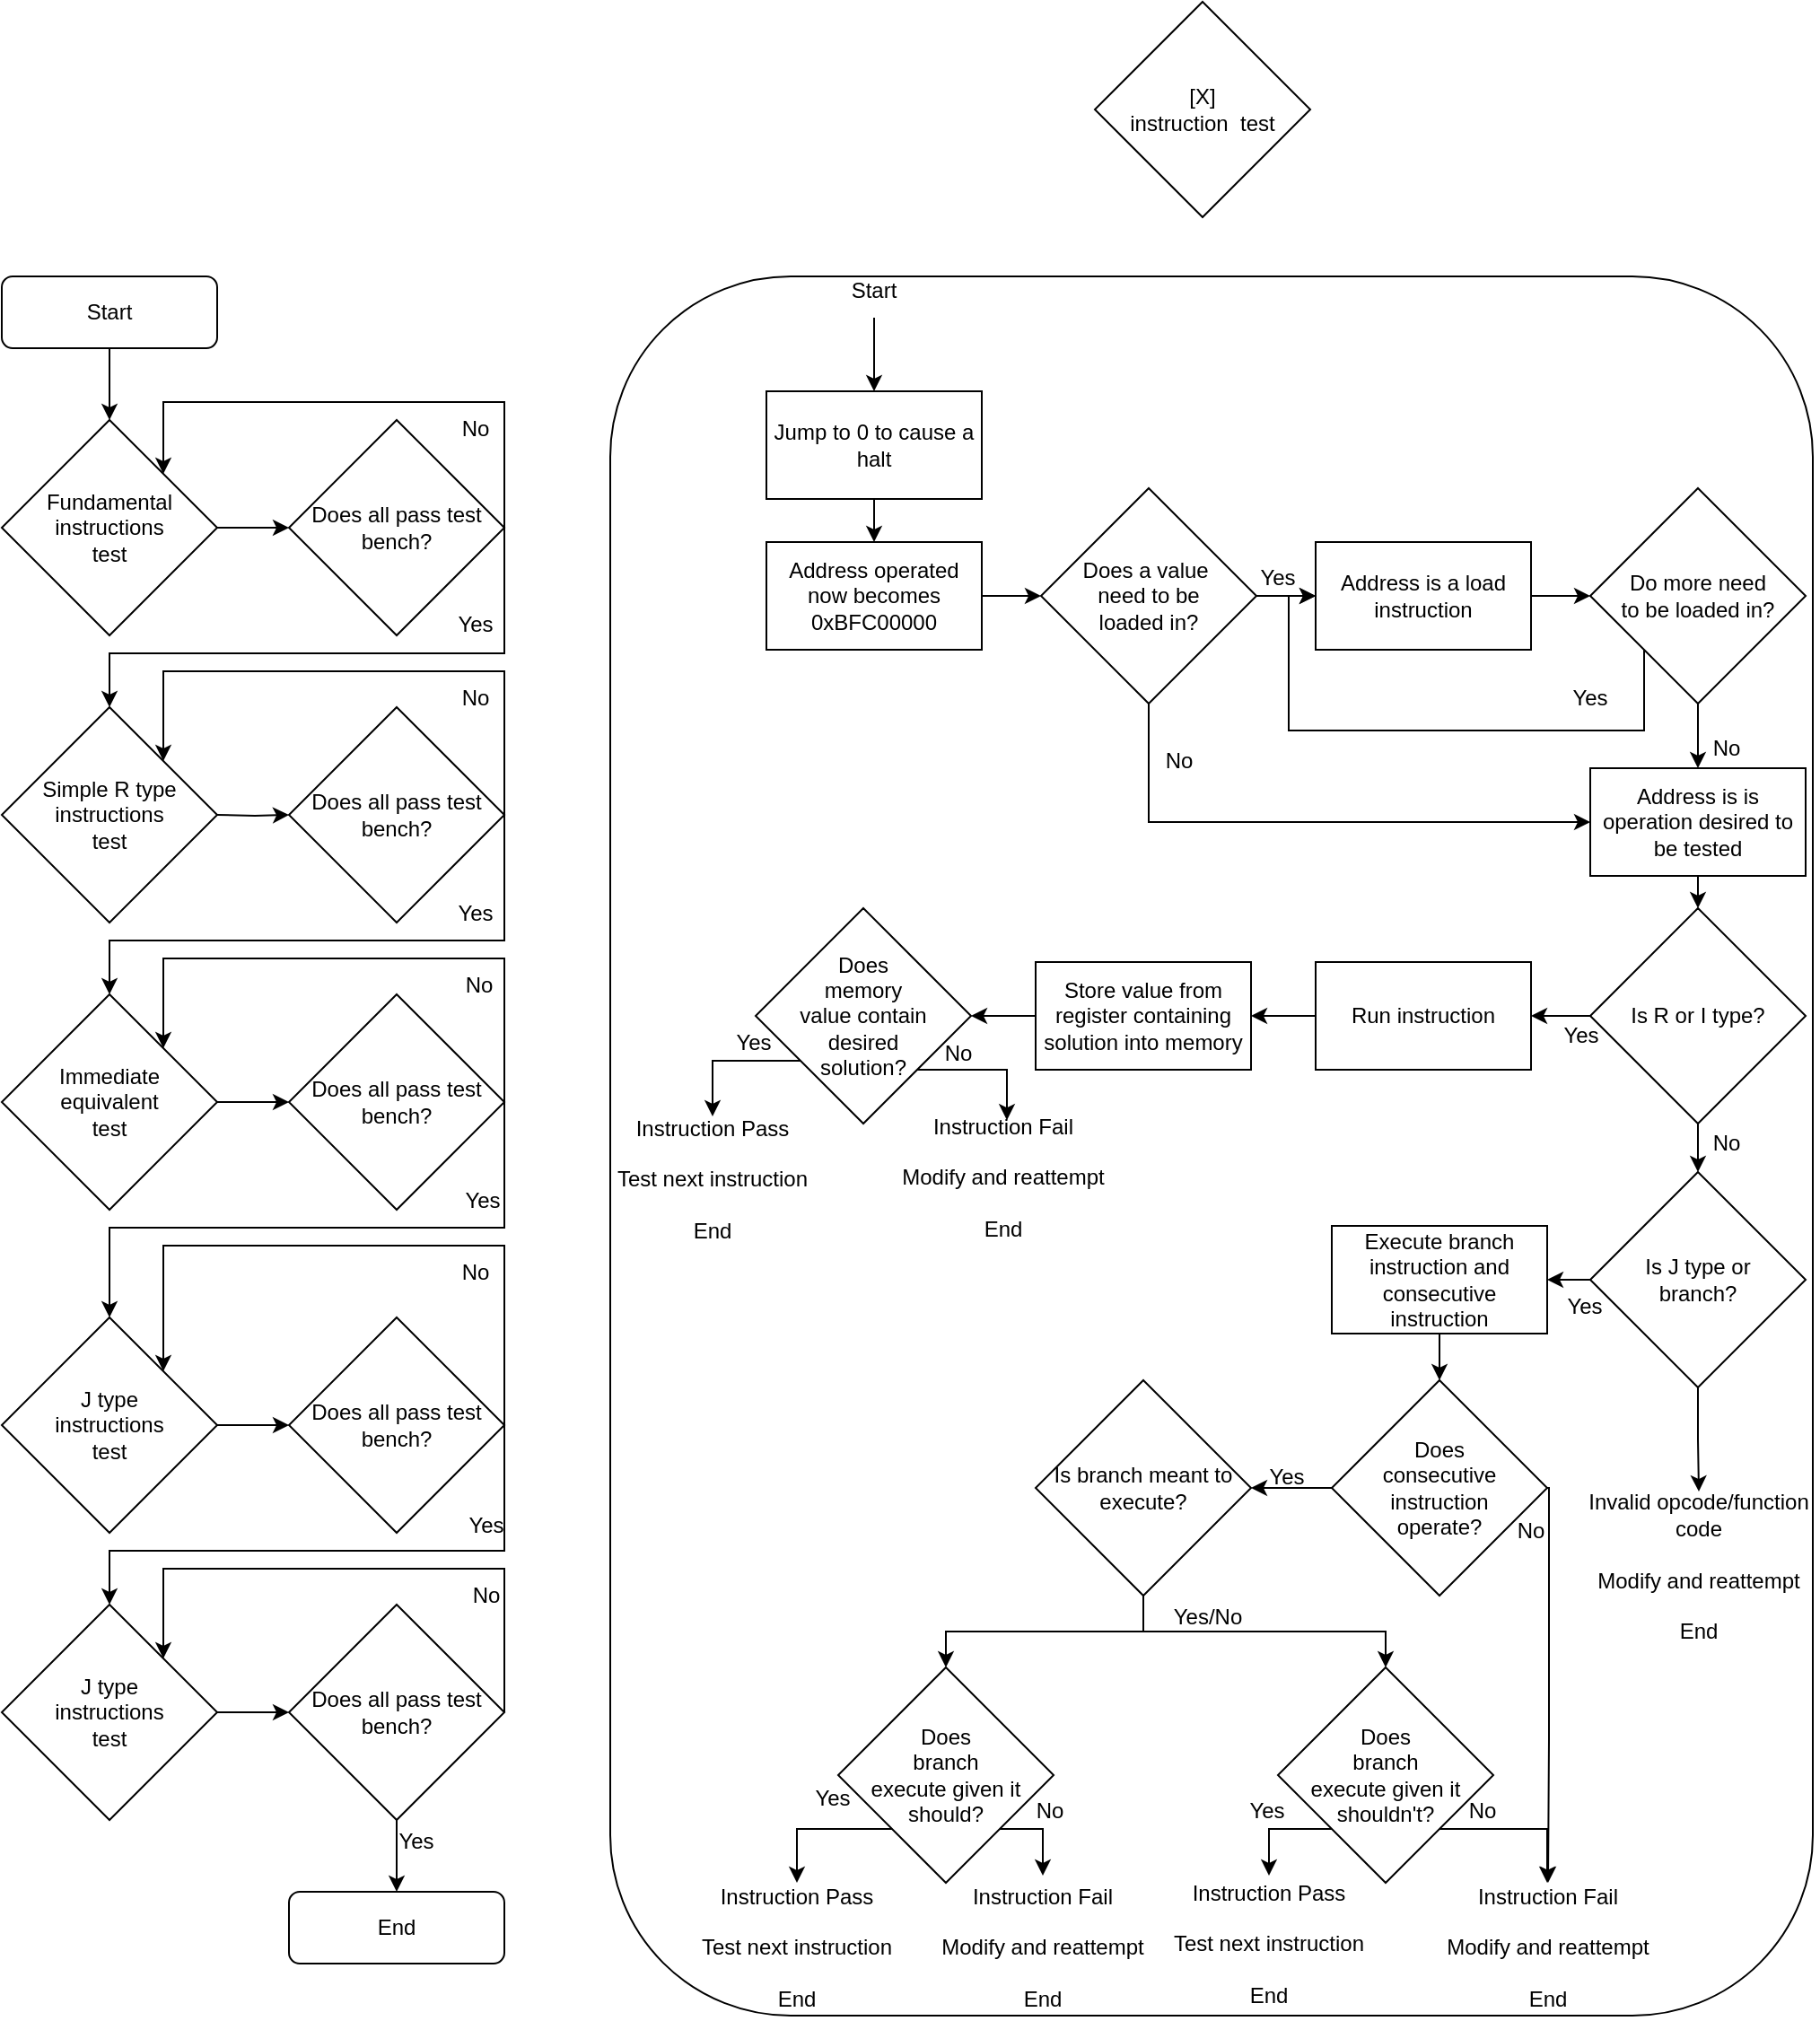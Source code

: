 <mxfile version="15.9.6" type="device"><diagram id="kOr-rTaWabjyM78KSqsG" name="Page-1"><mxGraphModel dx="1581" dy="891" grid="0" gridSize="10" guides="1" tooltips="1" connect="1" arrows="1" fold="1" page="0" pageScale="1" pageWidth="827" pageHeight="1169" math="0" shadow="0"><root><mxCell id="0"/><mxCell id="1" parent="0"/><mxCell id="dvGbIvnByZWig1gwzHIh-13" style="edgeStyle=orthogonalEdgeStyle;rounded=0;orthogonalLoop=1;jettySize=auto;html=1;exitX=0.5;exitY=1;exitDx=0;exitDy=0;entryX=0.5;entryY=0;entryDx=0;entryDy=0;" parent="1" source="dvGbIvnByZWig1gwzHIh-1" target="dvGbIvnByZWig1gwzHIh-2" edge="1"><mxGeometry relative="1" as="geometry"/></mxCell><mxCell id="dvGbIvnByZWig1gwzHIh-1" value="Start" style="rounded=1;whiteSpace=wrap;html=1;" parent="1" vertex="1"><mxGeometry x="126" y="162" width="120" height="40" as="geometry"/></mxCell><mxCell id="dvGbIvnByZWig1gwzHIh-24" style="edgeStyle=orthogonalEdgeStyle;rounded=0;orthogonalLoop=1;jettySize=auto;html=1;exitX=1;exitY=0.5;exitDx=0;exitDy=0;entryX=0;entryY=0.5;entryDx=0;entryDy=0;" parent="1" source="dvGbIvnByZWig1gwzHIh-2" target="dvGbIvnByZWig1gwzHIh-23" edge="1"><mxGeometry relative="1" as="geometry"/></mxCell><mxCell id="dvGbIvnByZWig1gwzHIh-2" value="Fundamental instructions&lt;br&gt;test" style="rhombus;whiteSpace=wrap;html=1;" parent="1" vertex="1"><mxGeometry x="126" y="242" width="120" height="120" as="geometry"/></mxCell><mxCell id="dvGbIvnByZWig1gwzHIh-4" value="Simple R type instructions&lt;br&gt;test" style="rhombus;whiteSpace=wrap;html=1;" parent="1" vertex="1"><mxGeometry x="126" y="402" width="120" height="120" as="geometry"/></mxCell><mxCell id="dvGbIvnByZWig1gwzHIh-15" value="End" style="rounded=1;whiteSpace=wrap;html=1;" parent="1" vertex="1"><mxGeometry x="286" y="1062" width="120" height="40" as="geometry"/></mxCell><mxCell id="dvGbIvnByZWig1gwzHIh-17" style="edgeStyle=orthogonalEdgeStyle;rounded=0;orthogonalLoop=1;jettySize=auto;html=1;exitX=1;exitY=0.5;exitDx=0;exitDy=0;entryX=0;entryY=0.5;entryDx=0;entryDy=0;" parent="1" target="dvGbIvnByZWig1gwzHIh-19" edge="1"><mxGeometry relative="1" as="geometry"><mxPoint x="246" y="462" as="sourcePoint"/></mxGeometry></mxCell><mxCell id="dvGbIvnByZWig1gwzHIh-18" style="edgeStyle=orthogonalEdgeStyle;rounded=0;orthogonalLoop=1;jettySize=auto;html=1;exitX=1;exitY=0.5;exitDx=0;exitDy=0;entryX=0.5;entryY=0;entryDx=0;entryDy=0;" parent="1" source="dvGbIvnByZWig1gwzHIh-19" target="dvGbIvnByZWig1gwzHIh-21" edge="1"><mxGeometry relative="1" as="geometry"><Array as="points"><mxPoint x="406" y="532"/><mxPoint x="186" y="532"/></Array></mxGeometry></mxCell><mxCell id="dvGbIvnByZWig1gwzHIh-37" style="edgeStyle=orthogonalEdgeStyle;rounded=0;orthogonalLoop=1;jettySize=auto;html=1;exitX=1;exitY=0.5;exitDx=0;exitDy=0;entryX=1;entryY=0;entryDx=0;entryDy=0;" parent="1" source="dvGbIvnByZWig1gwzHIh-19" target="dvGbIvnByZWig1gwzHIh-4" edge="1"><mxGeometry relative="1" as="geometry"><Array as="points"><mxPoint x="406" y="382"/><mxPoint x="216" y="382"/></Array></mxGeometry></mxCell><mxCell id="dvGbIvnByZWig1gwzHIh-19" value="Does all pass test bench?" style="rhombus;whiteSpace=wrap;html=1;" parent="1" vertex="1"><mxGeometry x="286" y="402" width="120" height="120" as="geometry"/></mxCell><mxCell id="dvGbIvnByZWig1gwzHIh-20" style="edgeStyle=orthogonalEdgeStyle;rounded=0;orthogonalLoop=1;jettySize=auto;html=1;exitX=1;exitY=0.5;exitDx=0;exitDy=0;entryX=0;entryY=0.5;entryDx=0;entryDy=0;" parent="1" source="dvGbIvnByZWig1gwzHIh-21" target="dvGbIvnByZWig1gwzHIh-22" edge="1"><mxGeometry relative="1" as="geometry"/></mxCell><mxCell id="dvGbIvnByZWig1gwzHIh-21" value="Immediate&lt;br&gt;equivalent&lt;br&gt;test" style="rhombus;whiteSpace=wrap;html=1;" parent="1" vertex="1"><mxGeometry x="126" y="562" width="120" height="120" as="geometry"/></mxCell><mxCell id="dvGbIvnByZWig1gwzHIh-39" style="edgeStyle=orthogonalEdgeStyle;rounded=0;orthogonalLoop=1;jettySize=auto;html=1;exitX=1;exitY=0.5;exitDx=0;exitDy=0;entryX=1;entryY=0;entryDx=0;entryDy=0;" parent="1" source="dvGbIvnByZWig1gwzHIh-22" target="dvGbIvnByZWig1gwzHIh-21" edge="1"><mxGeometry relative="1" as="geometry"><Array as="points"><mxPoint x="406" y="542"/><mxPoint x="216" y="542"/></Array></mxGeometry></mxCell><mxCell id="dvGbIvnByZWig1gwzHIh-42" style="edgeStyle=orthogonalEdgeStyle;rounded=0;orthogonalLoop=1;jettySize=auto;html=1;exitX=1;exitY=0.5;exitDx=0;exitDy=0;entryX=0.5;entryY=0;entryDx=0;entryDy=0;" parent="1" source="dvGbIvnByZWig1gwzHIh-22" target="dvGbIvnByZWig1gwzHIh-27" edge="1"><mxGeometry relative="1" as="geometry"><Array as="points"><mxPoint x="406" y="692"/><mxPoint x="186" y="692"/></Array></mxGeometry></mxCell><mxCell id="dvGbIvnByZWig1gwzHIh-22" value="Does all pass test bench?" style="rhombus;whiteSpace=wrap;html=1;" parent="1" vertex="1"><mxGeometry x="286" y="562" width="120" height="120" as="geometry"/></mxCell><mxCell id="dvGbIvnByZWig1gwzHIh-35" style="edgeStyle=orthogonalEdgeStyle;rounded=0;orthogonalLoop=1;jettySize=auto;html=1;exitX=1;exitY=0.5;exitDx=0;exitDy=0;entryX=1;entryY=0;entryDx=0;entryDy=0;" parent="1" source="dvGbIvnByZWig1gwzHIh-23" target="dvGbIvnByZWig1gwzHIh-2" edge="1"><mxGeometry relative="1" as="geometry"><Array as="points"><mxPoint x="406" y="232"/><mxPoint x="216" y="232"/></Array></mxGeometry></mxCell><mxCell id="dvGbIvnByZWig1gwzHIh-36" style="edgeStyle=orthogonalEdgeStyle;rounded=0;orthogonalLoop=1;jettySize=auto;html=1;exitX=1;exitY=0.5;exitDx=0;exitDy=0;entryX=0.5;entryY=0;entryDx=0;entryDy=0;" parent="1" source="dvGbIvnByZWig1gwzHIh-23" target="dvGbIvnByZWig1gwzHIh-4" edge="1"><mxGeometry relative="1" as="geometry"><Array as="points"><mxPoint x="406" y="372"/><mxPoint x="186" y="372"/></Array></mxGeometry></mxCell><mxCell id="dvGbIvnByZWig1gwzHIh-23" value="Does all pass test bench?" style="rhombus;whiteSpace=wrap;html=1;" parent="1" vertex="1"><mxGeometry x="286" y="242" width="120" height="120" as="geometry"/></mxCell><mxCell id="dvGbIvnByZWig1gwzHIh-31" style="edgeStyle=orthogonalEdgeStyle;rounded=0;orthogonalLoop=1;jettySize=auto;html=1;exitX=1;exitY=0.5;exitDx=0;exitDy=0;entryX=0;entryY=0.5;entryDx=0;entryDy=0;" parent="1" source="dvGbIvnByZWig1gwzHIh-27" target="dvGbIvnByZWig1gwzHIh-29" edge="1"><mxGeometry relative="1" as="geometry"/></mxCell><mxCell id="dvGbIvnByZWig1gwzHIh-27" value="J type &lt;br&gt;instructions&lt;br&gt;test" style="rhombus;whiteSpace=wrap;html=1;" parent="1" vertex="1"><mxGeometry x="126" y="742" width="120" height="120" as="geometry"/></mxCell><mxCell id="dvGbIvnByZWig1gwzHIh-32" style="edgeStyle=orthogonalEdgeStyle;rounded=0;orthogonalLoop=1;jettySize=auto;html=1;exitX=1;exitY=0.5;exitDx=0;exitDy=0;entryX=0;entryY=0.5;entryDx=0;entryDy=0;" parent="1" source="dvGbIvnByZWig1gwzHIh-28" target="dvGbIvnByZWig1gwzHIh-30" edge="1"><mxGeometry relative="1" as="geometry"/></mxCell><mxCell id="dvGbIvnByZWig1gwzHIh-28" value="J type &lt;br&gt;instructions&lt;br&gt;test" style="rhombus;whiteSpace=wrap;html=1;" parent="1" vertex="1"><mxGeometry x="126" y="902" width="120" height="120" as="geometry"/></mxCell><mxCell id="dvGbIvnByZWig1gwzHIh-40" style="edgeStyle=orthogonalEdgeStyle;rounded=0;orthogonalLoop=1;jettySize=auto;html=1;exitX=1;exitY=0.5;exitDx=0;exitDy=0;entryX=1;entryY=0;entryDx=0;entryDy=0;" parent="1" source="dvGbIvnByZWig1gwzHIh-29" target="dvGbIvnByZWig1gwzHIh-27" edge="1"><mxGeometry relative="1" as="geometry"><Array as="points"><mxPoint x="406" y="702"/><mxPoint x="216" y="702"/></Array></mxGeometry></mxCell><mxCell id="dvGbIvnByZWig1gwzHIh-41" style="edgeStyle=orthogonalEdgeStyle;rounded=0;orthogonalLoop=1;jettySize=auto;html=1;exitX=1;exitY=0.5;exitDx=0;exitDy=0;entryX=0.5;entryY=0;entryDx=0;entryDy=0;" parent="1" source="dvGbIvnByZWig1gwzHIh-29" target="dvGbIvnByZWig1gwzHIh-28" edge="1"><mxGeometry relative="1" as="geometry"><Array as="points"><mxPoint x="406" y="872"/><mxPoint x="186" y="872"/></Array></mxGeometry></mxCell><mxCell id="dvGbIvnByZWig1gwzHIh-29" value="Does all pass test bench?" style="rhombus;whiteSpace=wrap;html=1;" parent="1" vertex="1"><mxGeometry x="286" y="742" width="120" height="120" as="geometry"/></mxCell><mxCell id="dvGbIvnByZWig1gwzHIh-43" style="edgeStyle=orthogonalEdgeStyle;rounded=0;orthogonalLoop=1;jettySize=auto;html=1;exitX=0.5;exitY=1;exitDx=0;exitDy=0;entryX=0.5;entryY=0;entryDx=0;entryDy=0;" parent="1" source="dvGbIvnByZWig1gwzHIh-30" target="dvGbIvnByZWig1gwzHIh-15" edge="1"><mxGeometry relative="1" as="geometry"/></mxCell><mxCell id="dvGbIvnByZWig1gwzHIh-44" style="edgeStyle=orthogonalEdgeStyle;rounded=0;orthogonalLoop=1;jettySize=auto;html=1;exitX=1;exitY=0.5;exitDx=0;exitDy=0;entryX=1;entryY=0;entryDx=0;entryDy=0;" parent="1" source="dvGbIvnByZWig1gwzHIh-30" target="dvGbIvnByZWig1gwzHIh-28" edge="1"><mxGeometry relative="1" as="geometry"><Array as="points"><mxPoint x="406" y="882"/><mxPoint x="216" y="882"/></Array></mxGeometry></mxCell><mxCell id="dvGbIvnByZWig1gwzHIh-30" value="Does all pass test bench?" style="rhombus;whiteSpace=wrap;html=1;" parent="1" vertex="1"><mxGeometry x="286" y="902" width="120" height="120" as="geometry"/></mxCell><mxCell id="pRKVX0xKhQScSEm0LFNY-3" value="Yes" style="text;html=1;strokeColor=none;fillColor=none;align=center;verticalAlign=middle;whiteSpace=wrap;rounded=0;" vertex="1" parent="1"><mxGeometry x="360" y="341" width="60" height="30" as="geometry"/></mxCell><mxCell id="pRKVX0xKhQScSEm0LFNY-4" value="Yes" style="text;html=1;strokeColor=none;fillColor=none;align=center;verticalAlign=middle;whiteSpace=wrap;rounded=0;" vertex="1" parent="1"><mxGeometry x="360" y="502" width="60" height="30" as="geometry"/></mxCell><mxCell id="pRKVX0xKhQScSEm0LFNY-5" value="Yes" style="text;html=1;strokeColor=none;fillColor=none;align=center;verticalAlign=middle;whiteSpace=wrap;rounded=0;" vertex="1" parent="1"><mxGeometry x="364" y="662" width="60" height="30" as="geometry"/></mxCell><mxCell id="pRKVX0xKhQScSEm0LFNY-6" value="Yes" style="text;html=1;strokeColor=none;fillColor=none;align=center;verticalAlign=middle;whiteSpace=wrap;rounded=0;" vertex="1" parent="1"><mxGeometry x="366" y="843" width="60" height="30" as="geometry"/></mxCell><mxCell id="pRKVX0xKhQScSEm0LFNY-7" value="Yes" style="text;html=1;strokeColor=none;fillColor=none;align=center;verticalAlign=middle;whiteSpace=wrap;rounded=0;" vertex="1" parent="1"><mxGeometry x="327" y="1019" width="60" height="30" as="geometry"/></mxCell><mxCell id="pRKVX0xKhQScSEm0LFNY-8" value="No" style="text;html=1;strokeColor=none;fillColor=none;align=center;verticalAlign=middle;whiteSpace=wrap;rounded=0;" vertex="1" parent="1"><mxGeometry x="360" y="232" width="60" height="30" as="geometry"/></mxCell><mxCell id="pRKVX0xKhQScSEm0LFNY-9" value="No" style="text;html=1;strokeColor=none;fillColor=none;align=center;verticalAlign=middle;whiteSpace=wrap;rounded=0;" vertex="1" parent="1"><mxGeometry x="360" y="382" width="60" height="30" as="geometry"/></mxCell><mxCell id="pRKVX0xKhQScSEm0LFNY-10" value="No" style="text;html=1;strokeColor=none;fillColor=none;align=center;verticalAlign=middle;whiteSpace=wrap;rounded=0;" vertex="1" parent="1"><mxGeometry x="366" y="882" width="60" height="30" as="geometry"/></mxCell><mxCell id="pRKVX0xKhQScSEm0LFNY-11" value="No" style="text;html=1;strokeColor=none;fillColor=none;align=center;verticalAlign=middle;whiteSpace=wrap;rounded=0;" vertex="1" parent="1"><mxGeometry x="360" y="702" width="60" height="30" as="geometry"/></mxCell><mxCell id="pRKVX0xKhQScSEm0LFNY-12" value="No" style="text;html=1;strokeColor=none;fillColor=none;align=center;verticalAlign=middle;whiteSpace=wrap;rounded=0;" vertex="1" parent="1"><mxGeometry x="362" y="542" width="60" height="30" as="geometry"/></mxCell><mxCell id="pRKVX0xKhQScSEm0LFNY-14" value="[X]&lt;br&gt;instruction&amp;nbsp;&amp;nbsp;test" style="rhombus;whiteSpace=wrap;html=1;" vertex="1" parent="1"><mxGeometry x="735" y="9" width="120" height="120" as="geometry"/></mxCell><mxCell id="pRKVX0xKhQScSEm0LFNY-15" value="" style="rounded=1;whiteSpace=wrap;html=1;" vertex="1" parent="1"><mxGeometry x="465" y="162" width="670" height="969" as="geometry"/></mxCell><mxCell id="pRKVX0xKhQScSEm0LFNY-29" style="edgeStyle=orthogonalEdgeStyle;rounded=0;orthogonalLoop=1;jettySize=auto;html=1;exitX=0.5;exitY=1;exitDx=0;exitDy=0;entryX=0.5;entryY=0;entryDx=0;entryDy=0;" edge="1" parent="1" source="pRKVX0xKhQScSEm0LFNY-17" target="pRKVX0xKhQScSEm0LFNY-23"><mxGeometry relative="1" as="geometry"/></mxCell><mxCell id="pRKVX0xKhQScSEm0LFNY-35" style="edgeStyle=orthogonalEdgeStyle;rounded=0;orthogonalLoop=1;jettySize=auto;html=1;exitX=0;exitY=1;exitDx=0;exitDy=0;entryX=0;entryY=0.5;entryDx=0;entryDy=0;" edge="1" parent="1" source="pRKVX0xKhQScSEm0LFNY-17" target="pRKVX0xKhQScSEm0LFNY-19"><mxGeometry relative="1" as="geometry"><Array as="points"><mxPoint x="1041" y="415"/><mxPoint x="843" y="415"/><mxPoint x="843" y="340"/></Array></mxGeometry></mxCell><mxCell id="pRKVX0xKhQScSEm0LFNY-17" value="Do more need &lt;br&gt;to be loaded in?" style="rhombus;whiteSpace=wrap;html=1;" vertex="1" parent="1"><mxGeometry x="1011" y="280" width="120" height="120" as="geometry"/></mxCell><mxCell id="pRKVX0xKhQScSEm0LFNY-31" style="edgeStyle=orthogonalEdgeStyle;rounded=0;orthogonalLoop=1;jettySize=auto;html=1;entryX=0;entryY=0.5;entryDx=0;entryDy=0;" edge="1" parent="1" source="pRKVX0xKhQScSEm0LFNY-18" target="pRKVX0xKhQScSEm0LFNY-19"><mxGeometry relative="1" as="geometry"/></mxCell><mxCell id="pRKVX0xKhQScSEm0LFNY-34" style="edgeStyle=orthogonalEdgeStyle;rounded=0;orthogonalLoop=1;jettySize=auto;html=1;exitX=0.5;exitY=1;exitDx=0;exitDy=0;entryX=0;entryY=0.5;entryDx=0;entryDy=0;" edge="1" parent="1" source="pRKVX0xKhQScSEm0LFNY-18" target="pRKVX0xKhQScSEm0LFNY-23"><mxGeometry relative="1" as="geometry"/></mxCell><mxCell id="pRKVX0xKhQScSEm0LFNY-18" value="Does a value&amp;nbsp;&lt;br&gt;need to be &lt;br&gt;loaded in?" style="rhombus;whiteSpace=wrap;html=1;" vertex="1" parent="1"><mxGeometry x="705" y="280" width="120" height="120" as="geometry"/></mxCell><mxCell id="pRKVX0xKhQScSEm0LFNY-32" style="edgeStyle=orthogonalEdgeStyle;rounded=0;orthogonalLoop=1;jettySize=auto;html=1;exitX=1;exitY=0.5;exitDx=0;exitDy=0;entryX=0;entryY=0.5;entryDx=0;entryDy=0;" edge="1" parent="1" source="pRKVX0xKhQScSEm0LFNY-19" target="pRKVX0xKhQScSEm0LFNY-17"><mxGeometry relative="1" as="geometry"/></mxCell><mxCell id="pRKVX0xKhQScSEm0LFNY-19" value="Address is a load instruction" style="rounded=0;whiteSpace=wrap;html=1;" vertex="1" parent="1"><mxGeometry x="858" y="310" width="120" height="60" as="geometry"/></mxCell><mxCell id="pRKVX0xKhQScSEm0LFNY-26" style="edgeStyle=orthogonalEdgeStyle;rounded=0;orthogonalLoop=1;jettySize=auto;html=1;entryX=0.5;entryY=0;entryDx=0;entryDy=0;" edge="1" parent="1" source="pRKVX0xKhQScSEm0LFNY-22"><mxGeometry relative="1" as="geometry"><mxPoint x="1071" y="661" as="targetPoint"/></mxGeometry></mxCell><mxCell id="pRKVX0xKhQScSEm0LFNY-67" style="edgeStyle=orthogonalEdgeStyle;rounded=0;orthogonalLoop=1;jettySize=auto;html=1;exitX=0;exitY=0.5;exitDx=0;exitDy=0;entryX=1;entryY=0.5;entryDx=0;entryDy=0;" edge="1" parent="1" source="pRKVX0xKhQScSEm0LFNY-22" target="pRKVX0xKhQScSEm0LFNY-66"><mxGeometry relative="1" as="geometry"/></mxCell><mxCell id="pRKVX0xKhQScSEm0LFNY-22" value="Is R or I type?" style="rhombus;whiteSpace=wrap;html=1;" vertex="1" parent="1"><mxGeometry x="1011" y="514" width="120" height="120" as="geometry"/></mxCell><mxCell id="pRKVX0xKhQScSEm0LFNY-28" style="edgeStyle=orthogonalEdgeStyle;rounded=0;orthogonalLoop=1;jettySize=auto;html=1;exitX=0.5;exitY=1;exitDx=0;exitDy=0;entryX=0.5;entryY=0;entryDx=0;entryDy=0;" edge="1" parent="1" source="pRKVX0xKhQScSEm0LFNY-23" target="pRKVX0xKhQScSEm0LFNY-22"><mxGeometry relative="1" as="geometry"/></mxCell><mxCell id="pRKVX0xKhQScSEm0LFNY-23" value="Address is is operation desired to be tested" style="rounded=0;whiteSpace=wrap;html=1;" vertex="1" parent="1"><mxGeometry x="1011" y="436" width="120" height="60" as="geometry"/></mxCell><mxCell id="pRKVX0xKhQScSEm0LFNY-40" style="edgeStyle=orthogonalEdgeStyle;rounded=0;orthogonalLoop=1;jettySize=auto;html=1;entryX=0.5;entryY=0;entryDx=0;entryDy=0;" edge="1" parent="1" source="pRKVX0xKhQScSEm0LFNY-25" target="pRKVX0xKhQScSEm0LFNY-39"><mxGeometry relative="1" as="geometry"/></mxCell><mxCell id="pRKVX0xKhQScSEm0LFNY-49" style="edgeStyle=orthogonalEdgeStyle;rounded=0;orthogonalLoop=1;jettySize=auto;html=1;exitX=0;exitY=0.5;exitDx=0;exitDy=0;entryX=1;entryY=0.5;entryDx=0;entryDy=0;" edge="1" parent="1" source="pRKVX0xKhQScSEm0LFNY-25" target="pRKVX0xKhQScSEm0LFNY-46"><mxGeometry relative="1" as="geometry"/></mxCell><mxCell id="pRKVX0xKhQScSEm0LFNY-25" value="Is J type or &lt;br&gt;branch?" style="rhombus;whiteSpace=wrap;html=1;" vertex="1" parent="1"><mxGeometry x="1011" y="661" width="120" height="120" as="geometry"/></mxCell><mxCell id="pRKVX0xKhQScSEm0LFNY-52" style="edgeStyle=orthogonalEdgeStyle;rounded=0;orthogonalLoop=1;jettySize=auto;html=1;exitX=0.5;exitY=1;exitDx=0;exitDy=0;entryX=0.5;entryY=0;entryDx=0;entryDy=0;" edge="1" parent="1" source="pRKVX0xKhQScSEm0LFNY-37" target="pRKVX0xKhQScSEm0LFNY-48"><mxGeometry relative="1" as="geometry"/></mxCell><mxCell id="pRKVX0xKhQScSEm0LFNY-56" style="edgeStyle=orthogonalEdgeStyle;rounded=0;orthogonalLoop=1;jettySize=auto;html=1;exitX=0.5;exitY=1;exitDx=0;exitDy=0;" edge="1" parent="1" source="pRKVX0xKhQScSEm0LFNY-37" target="pRKVX0xKhQScSEm0LFNY-55"><mxGeometry relative="1" as="geometry"/></mxCell><mxCell id="pRKVX0xKhQScSEm0LFNY-37" value="Is branch meant to execute?" style="rhombus;whiteSpace=wrap;html=1;" vertex="1" parent="1"><mxGeometry x="702" y="777" width="120" height="120" as="geometry"/></mxCell><mxCell id="pRKVX0xKhQScSEm0LFNY-39" value="Invalid opcode/function code&lt;br&gt;&lt;br&gt;Modify and reattempt&lt;br&gt;&lt;br&gt;End" style="text;html=1;strokeColor=none;fillColor=none;align=center;verticalAlign=middle;whiteSpace=wrap;rounded=0;" vertex="1" parent="1"><mxGeometry x="1005" y="839" width="133" height="83" as="geometry"/></mxCell><mxCell id="pRKVX0xKhQScSEm0LFNY-43" style="edgeStyle=orthogonalEdgeStyle;rounded=0;orthogonalLoop=1;jettySize=auto;html=1;entryX=0.5;entryY=0;entryDx=0;entryDy=0;" edge="1" parent="1" source="pRKVX0xKhQScSEm0LFNY-41" target="pRKVX0xKhQScSEm0LFNY-42"><mxGeometry relative="1" as="geometry"/></mxCell><mxCell id="pRKVX0xKhQScSEm0LFNY-41" value="Start" style="text;html=1;strokeColor=none;fillColor=none;align=center;verticalAlign=middle;whiteSpace=wrap;rounded=0;" vertex="1" parent="1"><mxGeometry x="582" y="155" width="60" height="30" as="geometry"/></mxCell><mxCell id="pRKVX0xKhQScSEm0LFNY-45" style="edgeStyle=orthogonalEdgeStyle;rounded=0;orthogonalLoop=1;jettySize=auto;html=1;exitX=0.5;exitY=1;exitDx=0;exitDy=0;entryX=0.5;entryY=0;entryDx=0;entryDy=0;" edge="1" parent="1" source="pRKVX0xKhQScSEm0LFNY-42" target="pRKVX0xKhQScSEm0LFNY-44"><mxGeometry relative="1" as="geometry"/></mxCell><mxCell id="pRKVX0xKhQScSEm0LFNY-42" value="Jump to 0 to cause a halt" style="rounded=0;whiteSpace=wrap;html=1;" vertex="1" parent="1"><mxGeometry x="552" y="226" width="120" height="60" as="geometry"/></mxCell><mxCell id="pRKVX0xKhQScSEm0LFNY-114" style="edgeStyle=orthogonalEdgeStyle;rounded=0;orthogonalLoop=1;jettySize=auto;html=1;exitX=1;exitY=0.5;exitDx=0;exitDy=0;entryX=0;entryY=0.5;entryDx=0;entryDy=0;" edge="1" parent="1" source="pRKVX0xKhQScSEm0LFNY-44" target="pRKVX0xKhQScSEm0LFNY-18"><mxGeometry relative="1" as="geometry"/></mxCell><mxCell id="pRKVX0xKhQScSEm0LFNY-44" value="Address operated now becomes 0xBFC00000" style="rounded=0;whiteSpace=wrap;html=1;" vertex="1" parent="1"><mxGeometry x="552" y="310" width="120" height="60" as="geometry"/></mxCell><mxCell id="pRKVX0xKhQScSEm0LFNY-50" style="edgeStyle=orthogonalEdgeStyle;rounded=0;orthogonalLoop=1;jettySize=auto;html=1;exitX=0.5;exitY=1;exitDx=0;exitDy=0;entryX=0.5;entryY=0;entryDx=0;entryDy=0;" edge="1" parent="1" source="pRKVX0xKhQScSEm0LFNY-46" target="pRKVX0xKhQScSEm0LFNY-47"><mxGeometry relative="1" as="geometry"><mxPoint x="918" y="765" as="sourcePoint"/></mxGeometry></mxCell><mxCell id="pRKVX0xKhQScSEm0LFNY-46" value="Execute branch instruction and consecutive instruction" style="rounded=0;whiteSpace=wrap;html=1;" vertex="1" parent="1"><mxGeometry x="867" y="691" width="120" height="60" as="geometry"/></mxCell><mxCell id="pRKVX0xKhQScSEm0LFNY-51" style="edgeStyle=orthogonalEdgeStyle;rounded=0;orthogonalLoop=1;jettySize=auto;html=1;exitX=0;exitY=0.5;exitDx=0;exitDy=0;entryX=1;entryY=0.5;entryDx=0;entryDy=0;" edge="1" parent="1" source="pRKVX0xKhQScSEm0LFNY-47" target="pRKVX0xKhQScSEm0LFNY-37"><mxGeometry relative="1" as="geometry"/></mxCell><mxCell id="pRKVX0xKhQScSEm0LFNY-107" style="edgeStyle=orthogonalEdgeStyle;rounded=0;orthogonalLoop=1;jettySize=auto;html=1;exitX=1;exitY=0.5;exitDx=0;exitDy=0;entryX=0.5;entryY=0;entryDx=0;entryDy=0;" edge="1" parent="1" source="pRKVX0xKhQScSEm0LFNY-47" target="pRKVX0xKhQScSEm0LFNY-104"><mxGeometry relative="1" as="geometry"><Array as="points"><mxPoint x="988" y="837"/><mxPoint x="988" y="977"/></Array></mxGeometry></mxCell><mxCell id="pRKVX0xKhQScSEm0LFNY-47" value="Does &lt;br&gt;consecutive instruction &lt;br&gt;operate?" style="rhombus;whiteSpace=wrap;html=1;" vertex="1" parent="1"><mxGeometry x="867" y="777" width="120" height="120" as="geometry"/></mxCell><mxCell id="pRKVX0xKhQScSEm0LFNY-60" style="edgeStyle=orthogonalEdgeStyle;rounded=0;orthogonalLoop=1;jettySize=auto;html=1;exitX=1;exitY=1;exitDx=0;exitDy=0;entryX=0.5;entryY=0;entryDx=0;entryDy=0;" edge="1" parent="1" source="pRKVX0xKhQScSEm0LFNY-48" target="pRKVX0xKhQScSEm0LFNY-105"><mxGeometry relative="1" as="geometry"><mxPoint x="731.143" y="1054.571" as="targetPoint"/></mxGeometry></mxCell><mxCell id="pRKVX0xKhQScSEm0LFNY-82" style="edgeStyle=orthogonalEdgeStyle;rounded=0;orthogonalLoop=1;jettySize=auto;html=1;exitX=0;exitY=1;exitDx=0;exitDy=0;entryX=0.5;entryY=0;entryDx=0;entryDy=0;" edge="1" parent="1" source="pRKVX0xKhQScSEm0LFNY-48" target="pRKVX0xKhQScSEm0LFNY-81"><mxGeometry relative="1" as="geometry"><Array as="points"><mxPoint x="569" y="1027"/></Array></mxGeometry></mxCell><mxCell id="pRKVX0xKhQScSEm0LFNY-48" value="Does&lt;br&gt;&amp;nbsp;branch&amp;nbsp;&lt;br&gt;execute given it should?" style="rhombus;whiteSpace=wrap;html=1;" vertex="1" parent="1"><mxGeometry x="592" y="937" width="120" height="120" as="geometry"/></mxCell><mxCell id="pRKVX0xKhQScSEm0LFNY-53" value="Yes/No" style="text;html=1;strokeColor=none;fillColor=none;align=center;verticalAlign=middle;whiteSpace=wrap;rounded=0;" vertex="1" parent="1"><mxGeometry x="768" y="894" width="60" height="30" as="geometry"/></mxCell><mxCell id="pRKVX0xKhQScSEm0LFNY-90" style="edgeStyle=orthogonalEdgeStyle;rounded=0;orthogonalLoop=1;jettySize=auto;html=1;exitX=1;exitY=1;exitDx=0;exitDy=0;entryX=0.5;entryY=0;entryDx=0;entryDy=0;" edge="1" parent="1" source="pRKVX0xKhQScSEm0LFNY-55" target="pRKVX0xKhQScSEm0LFNY-104"><mxGeometry relative="1" as="geometry"><mxPoint x="981" y="1057.0" as="targetPoint"/><Array as="points"><mxPoint x="987" y="1027"/><mxPoint x="987" y="1057"/></Array></mxGeometry></mxCell><mxCell id="pRKVX0xKhQScSEm0LFNY-55" value="Does&lt;br&gt;&amp;nbsp;branch&amp;nbsp;&lt;br&gt;execute given it &lt;br&gt;shouldn't?" style="rhombus;whiteSpace=wrap;html=1;" vertex="1" parent="1"><mxGeometry x="837" y="937" width="120" height="120" as="geometry"/></mxCell><mxCell id="pRKVX0xKhQScSEm0LFNY-59" style="edgeStyle=orthogonalEdgeStyle;rounded=0;orthogonalLoop=1;jettySize=auto;html=1;exitX=0;exitY=1;exitDx=0;exitDy=0;entryX=0.5;entryY=0;entryDx=0;entryDy=0;" edge="1" parent="1" source="pRKVX0xKhQScSEm0LFNY-55" target="pRKVX0xKhQScSEm0LFNY-102"><mxGeometry relative="1" as="geometry"><mxPoint x="851" y="1036" as="sourcePoint"/><mxPoint x="811" y="1052" as="targetPoint"/><Array as="points"><mxPoint x="832" y="1027"/></Array></mxGeometry></mxCell><mxCell id="pRKVX0xKhQScSEm0LFNY-97" style="edgeStyle=orthogonalEdgeStyle;rounded=0;orthogonalLoop=1;jettySize=auto;html=1;exitX=0;exitY=0.5;exitDx=0;exitDy=0;entryX=1;entryY=0.5;entryDx=0;entryDy=0;" edge="1" parent="1" source="pRKVX0xKhQScSEm0LFNY-66" target="pRKVX0xKhQScSEm0LFNY-68"><mxGeometry relative="1" as="geometry"/></mxCell><mxCell id="pRKVX0xKhQScSEm0LFNY-66" value="Run instruction" style="rounded=0;whiteSpace=wrap;html=1;" vertex="1" parent="1"><mxGeometry x="858" y="544" width="120" height="60" as="geometry"/></mxCell><mxCell id="pRKVX0xKhQScSEm0LFNY-76" style="edgeStyle=orthogonalEdgeStyle;rounded=0;orthogonalLoop=1;jettySize=auto;html=1;exitX=0;exitY=0.5;exitDx=0;exitDy=0;entryX=1;entryY=0.5;entryDx=0;entryDy=0;" edge="1" parent="1" source="pRKVX0xKhQScSEm0LFNY-68" target="pRKVX0xKhQScSEm0LFNY-72"><mxGeometry relative="1" as="geometry"/></mxCell><mxCell id="pRKVX0xKhQScSEm0LFNY-68" value="Store value from register containing solution into memory" style="rounded=0;whiteSpace=wrap;html=1;" vertex="1" parent="1"><mxGeometry x="702" y="544" width="120" height="60" as="geometry"/></mxCell><mxCell id="pRKVX0xKhQScSEm0LFNY-71" style="edgeStyle=orthogonalEdgeStyle;rounded=0;orthogonalLoop=1;jettySize=auto;html=1;exitX=1;exitY=1;exitDx=0;exitDy=0;" edge="1" parent="1" source="pRKVX0xKhQScSEm0LFNY-72"><mxGeometry relative="1" as="geometry"><mxPoint x="685.143" y="631.571" as="targetPoint"/></mxGeometry></mxCell><mxCell id="pRKVX0xKhQScSEm0LFNY-83" style="edgeStyle=orthogonalEdgeStyle;rounded=0;orthogonalLoop=1;jettySize=auto;html=1;exitX=0;exitY=1;exitDx=0;exitDy=0;entryX=0.5;entryY=0;entryDx=0;entryDy=0;" edge="1" parent="1" source="pRKVX0xKhQScSEm0LFNY-72" target="pRKVX0xKhQScSEm0LFNY-103"><mxGeometry relative="1" as="geometry"><mxPoint x="522" y="634" as="targetPoint"/><Array as="points"><mxPoint x="576" y="599"/><mxPoint x="522" y="599"/></Array></mxGeometry></mxCell><mxCell id="pRKVX0xKhQScSEm0LFNY-72" value="Does &lt;br&gt;memory &lt;br&gt;value&amp;nbsp;contain &lt;br&gt;desired &lt;br&gt;solution?" style="rhombus;whiteSpace=wrap;html=1;" vertex="1" parent="1"><mxGeometry x="546" y="514" width="120" height="120" as="geometry"/></mxCell><mxCell id="pRKVX0xKhQScSEm0LFNY-81" value="Instruction Pass&lt;br&gt;&lt;br&gt;Test next instruction&lt;br&gt;&lt;br&gt;End" style="text;html=1;strokeColor=none;fillColor=none;align=center;verticalAlign=middle;whiteSpace=wrap;rounded=0;" vertex="1" parent="1"><mxGeometry x="509" y="1057" width="120" height="72" as="geometry"/></mxCell><mxCell id="pRKVX0xKhQScSEm0LFNY-85" value="Yes" style="text;html=1;strokeColor=none;fillColor=none;align=center;verticalAlign=middle;whiteSpace=wrap;rounded=0;" vertex="1" parent="1"><mxGeometry x="981" y="382" width="60" height="30" as="geometry"/></mxCell><mxCell id="pRKVX0xKhQScSEm0LFNY-86" value="Yes" style="text;html=1;strokeColor=none;fillColor=none;align=center;verticalAlign=middle;whiteSpace=wrap;rounded=0;" vertex="1" parent="1"><mxGeometry x="807" y="315" width="60" height="30" as="geometry"/></mxCell><mxCell id="pRKVX0xKhQScSEm0LFNY-87" value="Yes" style="text;html=1;strokeColor=none;fillColor=none;align=center;verticalAlign=middle;whiteSpace=wrap;rounded=0;" vertex="1" parent="1"><mxGeometry x="976" y="570" width="60" height="30" as="geometry"/></mxCell><mxCell id="pRKVX0xKhQScSEm0LFNY-88" value="Yes" style="text;html=1;strokeColor=none;fillColor=none;align=center;verticalAlign=middle;whiteSpace=wrap;rounded=0;" vertex="1" parent="1"><mxGeometry x="978" y="721" width="60" height="30" as="geometry"/></mxCell><mxCell id="pRKVX0xKhQScSEm0LFNY-91" value="Yes" style="text;html=1;strokeColor=none;fillColor=none;align=center;verticalAlign=middle;whiteSpace=wrap;rounded=0;" vertex="1" parent="1"><mxGeometry x="812" y="816" width="60" height="30" as="geometry"/></mxCell><mxCell id="pRKVX0xKhQScSEm0LFNY-92" value="Yes" style="text;html=1;strokeColor=none;fillColor=none;align=center;verticalAlign=middle;whiteSpace=wrap;rounded=0;" vertex="1" parent="1"><mxGeometry x="559" y="995" width="60" height="30" as="geometry"/></mxCell><mxCell id="pRKVX0xKhQScSEm0LFNY-93" value="Yes" style="text;html=1;strokeColor=none;fillColor=none;align=center;verticalAlign=middle;whiteSpace=wrap;rounded=0;" vertex="1" parent="1"><mxGeometry x="801" y="1002" width="60" height="30" as="geometry"/></mxCell><mxCell id="pRKVX0xKhQScSEm0LFNY-95" value="No" style="text;html=1;strokeColor=none;fillColor=none;align=center;verticalAlign=middle;whiteSpace=wrap;rounded=0;" vertex="1" parent="1"><mxGeometry x="921" y="1002" width="60" height="30" as="geometry"/></mxCell><mxCell id="pRKVX0xKhQScSEm0LFNY-96" value="No" style="text;html=1;strokeColor=none;fillColor=none;align=center;verticalAlign=middle;whiteSpace=wrap;rounded=0;" vertex="1" parent="1"><mxGeometry x="680" y="1002" width="60" height="30" as="geometry"/></mxCell><mxCell id="pRKVX0xKhQScSEm0LFNY-102" value="Instruction Pass&lt;br&gt;&lt;br&gt;Test next instruction&lt;br&gt;&lt;br&gt;End" style="text;html=1;strokeColor=none;fillColor=none;align=center;verticalAlign=middle;whiteSpace=wrap;rounded=0;" vertex="1" parent="1"><mxGeometry x="772" y="1053" width="120" height="76" as="geometry"/></mxCell><mxCell id="pRKVX0xKhQScSEm0LFNY-103" value="Instruction Pass&lt;br&gt;&lt;br&gt;Test next instruction&lt;br&gt;&lt;br&gt;End" style="text;html=1;strokeColor=none;fillColor=none;align=center;verticalAlign=middle;whiteSpace=wrap;rounded=0;" vertex="1" parent="1"><mxGeometry x="462" y="630" width="120" height="70" as="geometry"/></mxCell><mxCell id="pRKVX0xKhQScSEm0LFNY-104" value="Instruction Fail&lt;br&gt;&lt;br&gt;Modify and reattempt&lt;br&gt;&lt;br&gt;End" style="text;html=1;strokeColor=none;fillColor=none;align=center;verticalAlign=middle;whiteSpace=wrap;rounded=0;" vertex="1" parent="1"><mxGeometry x="918" y="1057" width="139" height="71" as="geometry"/></mxCell><mxCell id="pRKVX0xKhQScSEm0LFNY-105" value="Instruction Fail&lt;br&gt;&lt;br&gt;Modify and reattempt&lt;br&gt;&lt;br&gt;End" style="text;html=1;strokeColor=none;fillColor=none;align=center;verticalAlign=middle;whiteSpace=wrap;rounded=0;" vertex="1" parent="1"><mxGeometry x="640" y="1053" width="132" height="80" as="geometry"/></mxCell><mxCell id="pRKVX0xKhQScSEm0LFNY-106" value="Instruction Fail&lt;br&gt;&lt;br&gt;Modify and reattempt&lt;br&gt;&lt;br&gt;End" style="text;html=1;strokeColor=none;fillColor=none;align=center;verticalAlign=middle;whiteSpace=wrap;rounded=0;" vertex="1" parent="1"><mxGeometry x="604" y="630" width="160" height="67" as="geometry"/></mxCell><mxCell id="pRKVX0xKhQScSEm0LFNY-108" value="No" style="text;html=1;strokeColor=none;fillColor=none;align=center;verticalAlign=middle;whiteSpace=wrap;rounded=0;" vertex="1" parent="1"><mxGeometry x="948" y="846" width="60" height="30" as="geometry"/></mxCell><mxCell id="pRKVX0xKhQScSEm0LFNY-109" value="No" style="text;html=1;strokeColor=none;fillColor=none;align=center;verticalAlign=middle;whiteSpace=wrap;rounded=0;" vertex="1" parent="1"><mxGeometry x="1057" y="410" width="60" height="30" as="geometry"/></mxCell><mxCell id="pRKVX0xKhQScSEm0LFNY-110" value="No" style="text;html=1;strokeColor=none;fillColor=none;align=center;verticalAlign=middle;whiteSpace=wrap;rounded=0;" vertex="1" parent="1"><mxGeometry x="752" y="417" width="60" height="30" as="geometry"/></mxCell><mxCell id="pRKVX0xKhQScSEm0LFNY-111" value="No" style="text;html=1;strokeColor=none;fillColor=none;align=center;verticalAlign=middle;whiteSpace=wrap;rounded=0;" vertex="1" parent="1"><mxGeometry x="629" y="580" width="60" height="30" as="geometry"/></mxCell><mxCell id="pRKVX0xKhQScSEm0LFNY-112" value="Yes" style="text;html=1;strokeColor=none;fillColor=none;align=center;verticalAlign=middle;whiteSpace=wrap;rounded=0;" vertex="1" parent="1"><mxGeometry x="515" y="574" width="60" height="30" as="geometry"/></mxCell><mxCell id="pRKVX0xKhQScSEm0LFNY-115" value="No" style="text;html=1;strokeColor=none;fillColor=none;align=center;verticalAlign=middle;whiteSpace=wrap;rounded=0;" vertex="1" parent="1"><mxGeometry x="1057" y="630" width="60" height="30" as="geometry"/></mxCell></root></mxGraphModel></diagram></mxfile>